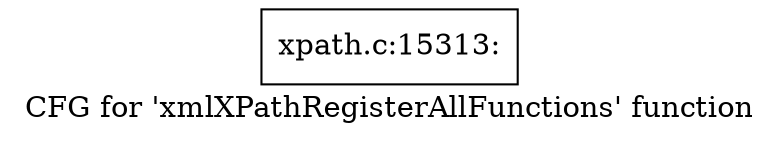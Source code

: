 digraph "CFG for 'xmlXPathRegisterAllFunctions' function" {
	label="CFG for 'xmlXPathRegisterAllFunctions' function";

	Node0x4966100 [shape=record,label="{xpath.c:15313:}"];
}
